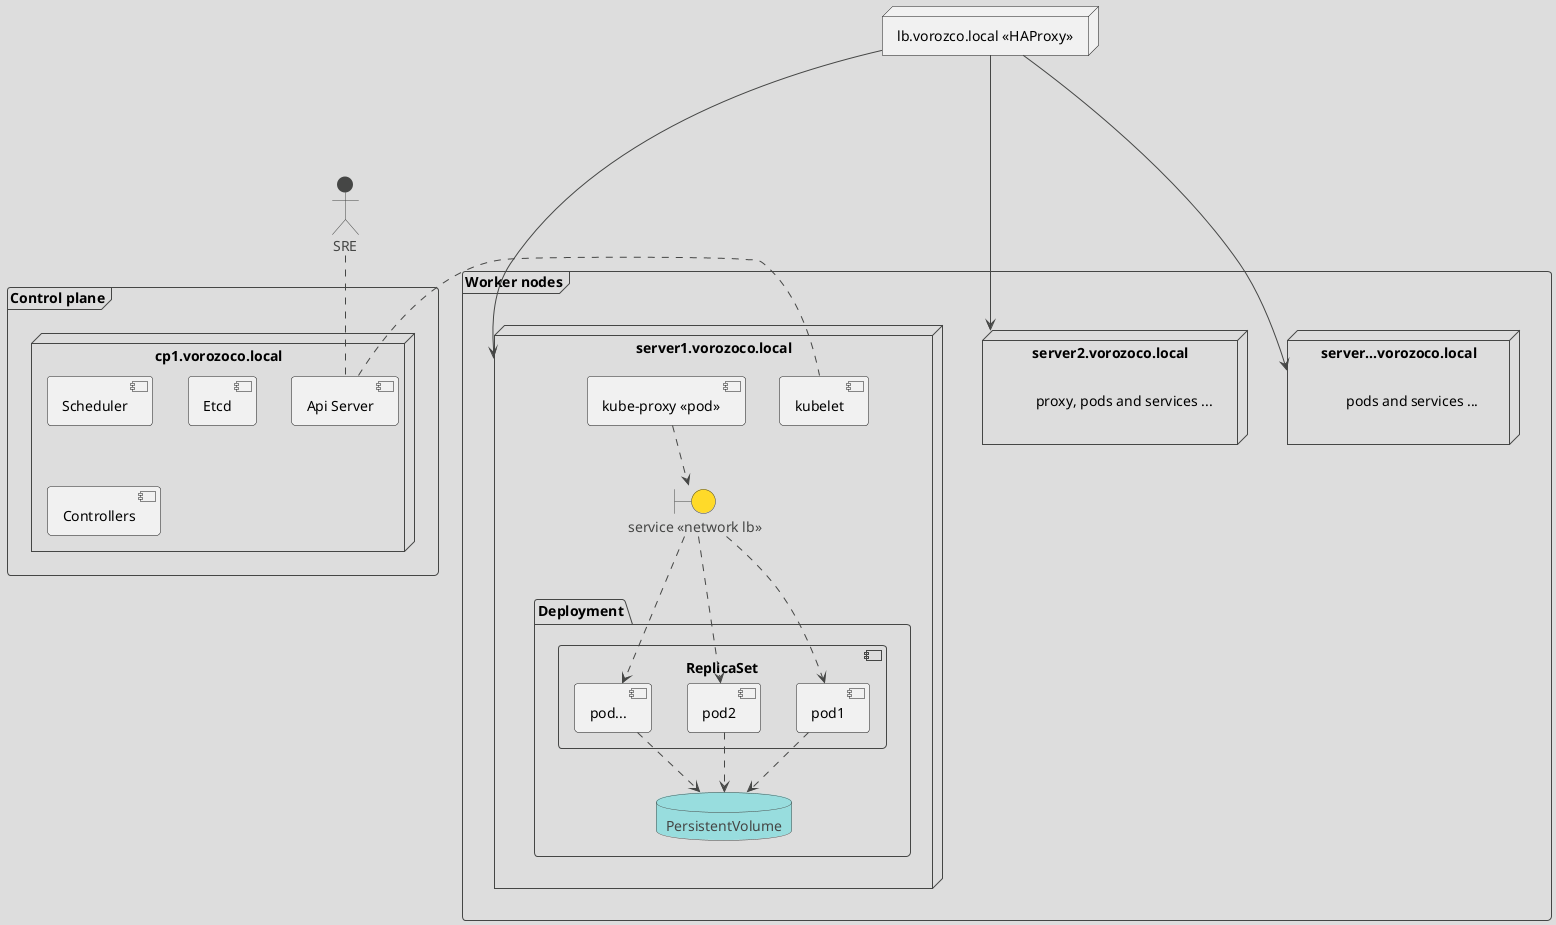 @startuml
!theme toy

frame workernodes as "Worker nodes"{
node server1 as "server1.vorozoco.local"{

package Deployment {


     component rs as "ReplicaSet"{
    
        component pod1

        component pod2 

        component pod3 as "pod..."

        
    }

    database PersistentVolume as "PersistentVolume"
}

boundary service as "service <<network lb>>"

component kubeproxy1 as "kube-proxy <<pod>>"

component kubelet
}

node server2 as "server2.vorozoco.local"{
    label "proxy, pods and services ..."
}

node servern as "server...vorozoco.local"{
    label "pods and services ..."
}
service ..> pod1
service ..> pod2
service ..> pod3

pod1 ..> PersistentVolume
pod2 ..> PersistentVolume
pod3 ..> PersistentVolume

kubeproxy1 ..> service

}


frame controlplane as "Control plane"{
    node cp1 as "cp1.vorozoco.local"{
        component API as "Api Server"

        component Scheduler
        component Etcd 
        component "Controllers"
        
    }
}

actor SRE

node loadbalancer as "lb.vorozco.local <<HAProxy>>"

kubelet ...left... API

SRE .. API

loadbalancer --down--> server1
loadbalancer --down--> server2
loadbalancer --down--> servern

@enduml
